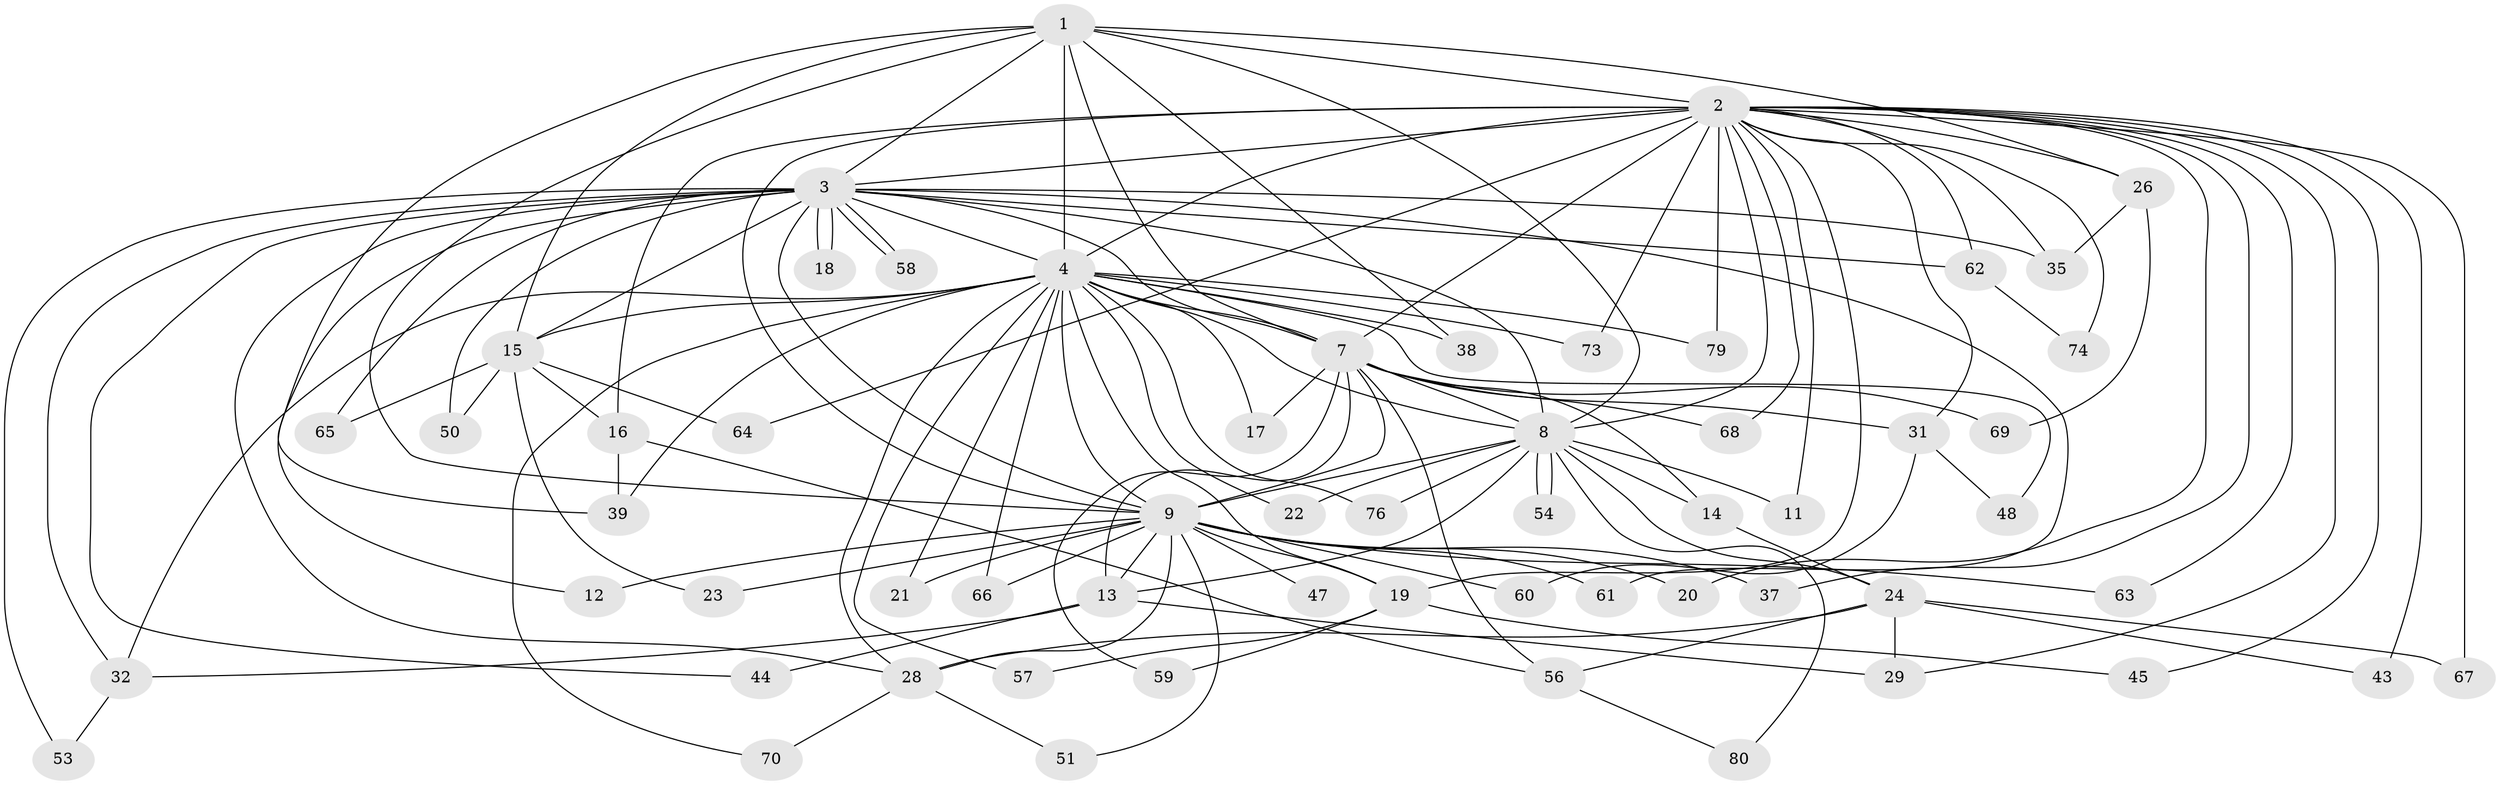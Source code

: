 // Generated by graph-tools (version 1.1) at 2025/23/03/03/25 07:23:41]
// undirected, 59 vertices, 134 edges
graph export_dot {
graph [start="1"]
  node [color=gray90,style=filled];
  1 [super="+25"];
  2 [super="+5"];
  3 [super="+36"];
  4 [super="+6"];
  7 [super="+42"];
  8 [super="+75"];
  9 [super="+10"];
  11;
  12;
  13 [super="+41"];
  14;
  15 [super="+30"];
  16 [super="+78"];
  17;
  18;
  19 [super="+27"];
  20;
  21 [super="+55"];
  22;
  23;
  24 [super="+52"];
  26 [super="+49"];
  28 [super="+34"];
  29 [super="+33"];
  31;
  32 [super="+40"];
  35;
  37;
  38;
  39 [super="+77"];
  43 [super="+46"];
  44;
  45;
  47;
  48;
  50;
  51;
  53;
  54;
  56 [super="+71"];
  57;
  58;
  59;
  60;
  61;
  62 [super="+72"];
  63;
  64;
  65;
  66;
  67;
  68;
  69;
  70;
  73;
  74;
  76;
  79;
  80;
  1 -- 2 [weight=2];
  1 -- 3;
  1 -- 4 [weight=2];
  1 -- 7;
  1 -- 8;
  1 -- 9 [weight=2];
  1 -- 38;
  1 -- 39;
  1 -- 15 [weight=2];
  1 -- 26;
  2 -- 3 [weight=2];
  2 -- 4 [weight=4];
  2 -- 7 [weight=2];
  2 -- 8 [weight=2];
  2 -- 9 [weight=4];
  2 -- 11;
  2 -- 16 [weight=2];
  2 -- 26;
  2 -- 29;
  2 -- 35;
  2 -- 43 [weight=2];
  2 -- 64;
  2 -- 68;
  2 -- 79;
  2 -- 67;
  2 -- 73;
  2 -- 74;
  2 -- 19;
  2 -- 20;
  2 -- 31;
  2 -- 37;
  2 -- 45;
  2 -- 62 [weight=2];
  2 -- 63;
  3 -- 4 [weight=2];
  3 -- 7;
  3 -- 8;
  3 -- 9 [weight=3];
  3 -- 12;
  3 -- 15;
  3 -- 18;
  3 -- 18;
  3 -- 35;
  3 -- 44;
  3 -- 50;
  3 -- 53;
  3 -- 58;
  3 -- 58;
  3 -- 61;
  3 -- 62;
  3 -- 65;
  3 -- 32;
  3 -- 28;
  4 -- 7 [weight=2];
  4 -- 8 [weight=2];
  4 -- 9 [weight=4];
  4 -- 15;
  4 -- 19;
  4 -- 39;
  4 -- 76;
  4 -- 79;
  4 -- 66;
  4 -- 70;
  4 -- 73;
  4 -- 17;
  4 -- 21 [weight=2];
  4 -- 22;
  4 -- 28;
  4 -- 32;
  4 -- 38;
  4 -- 48;
  4 -- 57;
  7 -- 8;
  7 -- 9 [weight=3];
  7 -- 13;
  7 -- 14;
  7 -- 17;
  7 -- 31;
  7 -- 56;
  7 -- 59;
  7 -- 68;
  7 -- 69;
  8 -- 9 [weight=2];
  8 -- 11;
  8 -- 13 [weight=2];
  8 -- 14;
  8 -- 22;
  8 -- 24;
  8 -- 54;
  8 -- 54;
  8 -- 76;
  8 -- 80;
  9 -- 21;
  9 -- 23;
  9 -- 28;
  9 -- 47 [weight=2];
  9 -- 60;
  9 -- 63;
  9 -- 66;
  9 -- 37;
  9 -- 12;
  9 -- 51;
  9 -- 20;
  9 -- 61;
  9 -- 13;
  9 -- 19;
  13 -- 29;
  13 -- 32;
  13 -- 44;
  14 -- 24;
  15 -- 16;
  15 -- 23;
  15 -- 50;
  15 -- 64;
  15 -- 65;
  16 -- 56;
  16 -- 39;
  19 -- 45;
  19 -- 57;
  19 -- 59;
  24 -- 67;
  24 -- 43;
  24 -- 29;
  24 -- 56;
  24 -- 28;
  26 -- 35;
  26 -- 69;
  28 -- 70;
  28 -- 51;
  31 -- 48;
  31 -- 60;
  32 -- 53;
  56 -- 80;
  62 -- 74;
}
